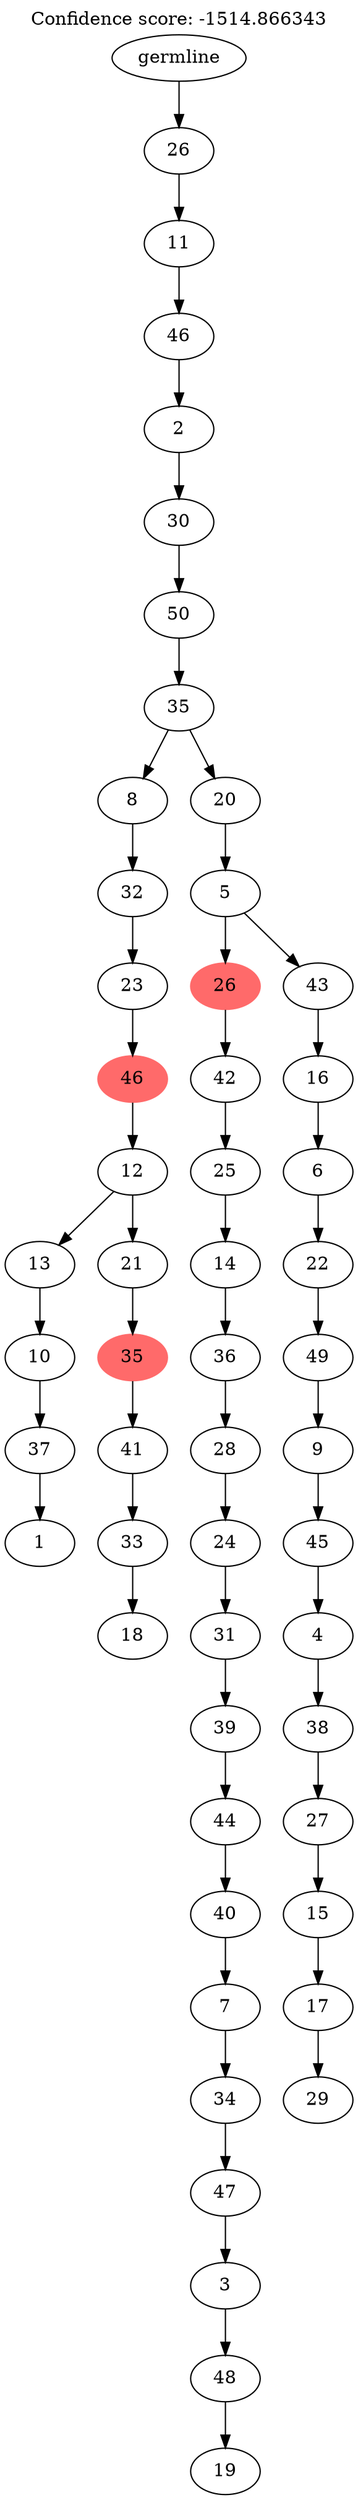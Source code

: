digraph g {
	"52" -> "53";
	"53" [label="1"];
	"51" -> "52";
	"52" [label="37"];
	"50" -> "51";
	"51" [label="10"];
	"48" -> "49";
	"49" [label="18"];
	"47" -> "48";
	"48" [label="33"];
	"46" -> "47";
	"47" [label="41"];
	"45" -> "46";
	"46" [color=indianred1, style=filled, label="35"];
	"44" -> "45";
	"45" [label="21"];
	"44" -> "50";
	"50" [label="13"];
	"43" -> "44";
	"44" [label="12"];
	"42" -> "43";
	"43" [color=indianred1, style=filled, label="46"];
	"41" -> "42";
	"42" [label="23"];
	"40" -> "41";
	"41" [label="32"];
	"38" -> "39";
	"39" [label="19"];
	"37" -> "38";
	"38" [label="48"];
	"36" -> "37";
	"37" [label="3"];
	"35" -> "36";
	"36" [label="47"];
	"34" -> "35";
	"35" [label="34"];
	"33" -> "34";
	"34" [label="7"];
	"32" -> "33";
	"33" [label="40"];
	"31" -> "32";
	"32" [label="44"];
	"30" -> "31";
	"31" [label="39"];
	"29" -> "30";
	"30" [label="31"];
	"28" -> "29";
	"29" [label="24"];
	"27" -> "28";
	"28" [label="28"];
	"26" -> "27";
	"27" [label="36"];
	"25" -> "26";
	"26" [label="14"];
	"24" -> "25";
	"25" [label="25"];
	"23" -> "24";
	"24" [label="42"];
	"21" -> "22";
	"22" [label="29"];
	"20" -> "21";
	"21" [label="17"];
	"19" -> "20";
	"20" [label="15"];
	"18" -> "19";
	"19" [label="27"];
	"17" -> "18";
	"18" [label="38"];
	"16" -> "17";
	"17" [label="4"];
	"15" -> "16";
	"16" [label="45"];
	"14" -> "15";
	"15" [label="9"];
	"13" -> "14";
	"14" [label="49"];
	"12" -> "13";
	"13" [label="22"];
	"11" -> "12";
	"12" [label="6"];
	"10" -> "11";
	"11" [label="16"];
	"9" -> "10";
	"10" [label="43"];
	"9" -> "23";
	"23" [color=indianred1, style=filled, label="26"];
	"8" -> "9";
	"9" [label="5"];
	"7" -> "8";
	"8" [label="20"];
	"7" -> "40";
	"40" [label="8"];
	"6" -> "7";
	"7" [label="35"];
	"5" -> "6";
	"6" [label="50"];
	"4" -> "5";
	"5" [label="30"];
	"3" -> "4";
	"4" [label="2"];
	"2" -> "3";
	"3" [label="46"];
	"1" -> "2";
	"2" [label="11"];
	"0" -> "1";
	"1" [label="26"];
	"0" [label="germline"];
	labelloc="t";
	label="Confidence score: -1514.866343";
}
